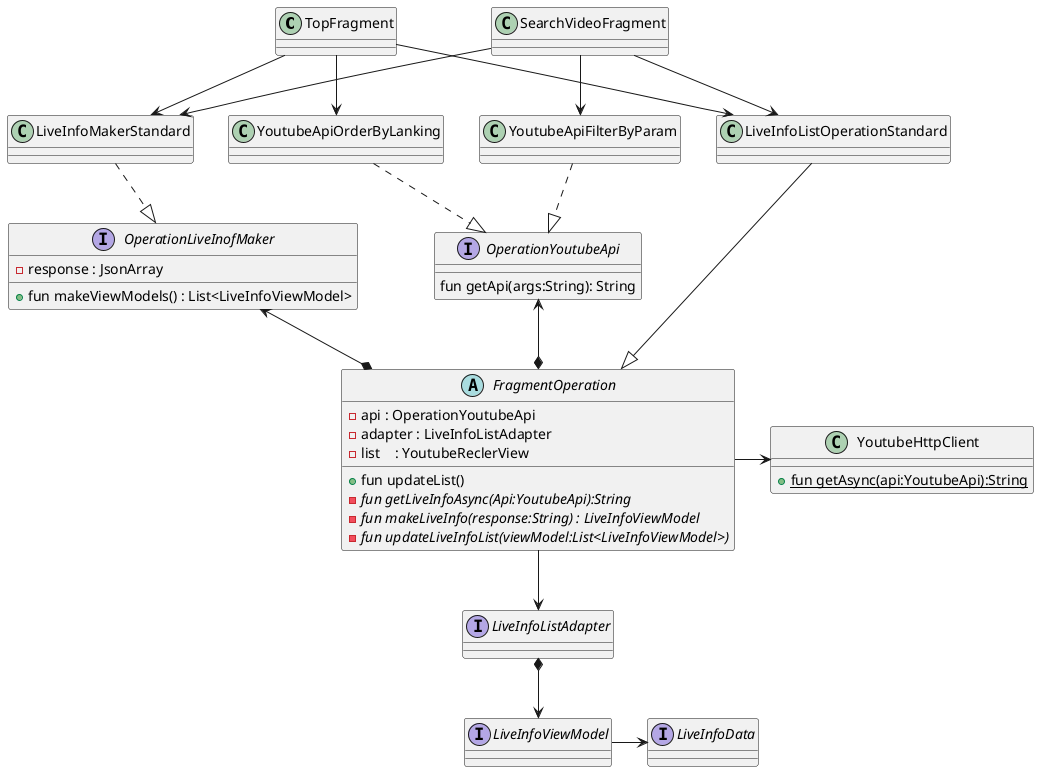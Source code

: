@startuml クラス図
    
    'TOP画面
    class TopFragment 
    'Youtubeライブ検索フラグメント
    class SearchVideoFragment
    
   together {
        '降順に取得するAPI
        class YoutubeApiOrderByLanking{}
        '検索パラメータによるフィルタをかけて降順に取得
        class YoutubeApiFilterByParam
    }
    class LiveInfoListOperationStandard{

    }

    interface OperationYoutubeApi{
        fun getApi(args:String): String
    }
  

    class YoutubeHttpClient{
        
        + {static} fun getAsync(api:YoutubeApi):String
    }

    interface OperationLiveInofMaker{
        - response : JsonArray

        + fun makeViewModels() : List<LiveInfoViewModel>
    }
    class LiveInfoMakerStandard
    
    interface LiveInfoData
    interface LiveInfoViewModel
    interface LiveInfoListAdapter
   
    
    abstract class FragmentOperation{
        - api : OperationYoutubeApi
        - adapter : LiveInfoListAdapter
        - list    : YoutubeReclerView
        
        + fun updateList()
        - {abstract} fun getLiveInfoAsync(Api:YoutubeApi):String
        - {abstract} fun makeLiveInfo(response:String) : LiveInfoViewModel
        - {abstract} fun updateLiveInfoList(viewModel:List<LiveInfoViewModel>)  
    }
    '============TopFragment
    TopFragment         --> LiveInfoMakerStandard
    SearchVideoFragment --> LiveInfoMakerStandard

    TopFragment --> YoutubeApiOrderByLanking
    SearchVideoFragment --> YoutubeApiFilterByParam


    TopFragment --> LiveInfoListOperationStandard
    SearchVideoFragment --> LiveInfoListOperationStandard
    LiveInfoListOperationStandard ---|> FragmentOperation
    '===============API
    YoutubeApiFilterByParam  ..|> OperationYoutubeApi
    YoutubeApiOrderByLanking ..|> OperationYoutubeApi

    LiveInfoListAdapter *--> LiveInfoViewModel
    
    'Maker
    LiveInfoMakerStandard .down.|> OperationLiveInofMaker

    LiveInfoViewModel -> LiveInfoData
    '=========FragmentOperarion
    FragmentOperation *-up-> OperationYoutubeApi
    FragmentOperation *-left-> OperationLiveInofMaker
    FragmentOperation -right-> YoutubeHttpClient
   
    

    FragmentOperation --> LiveInfoListAdapter

@enduml